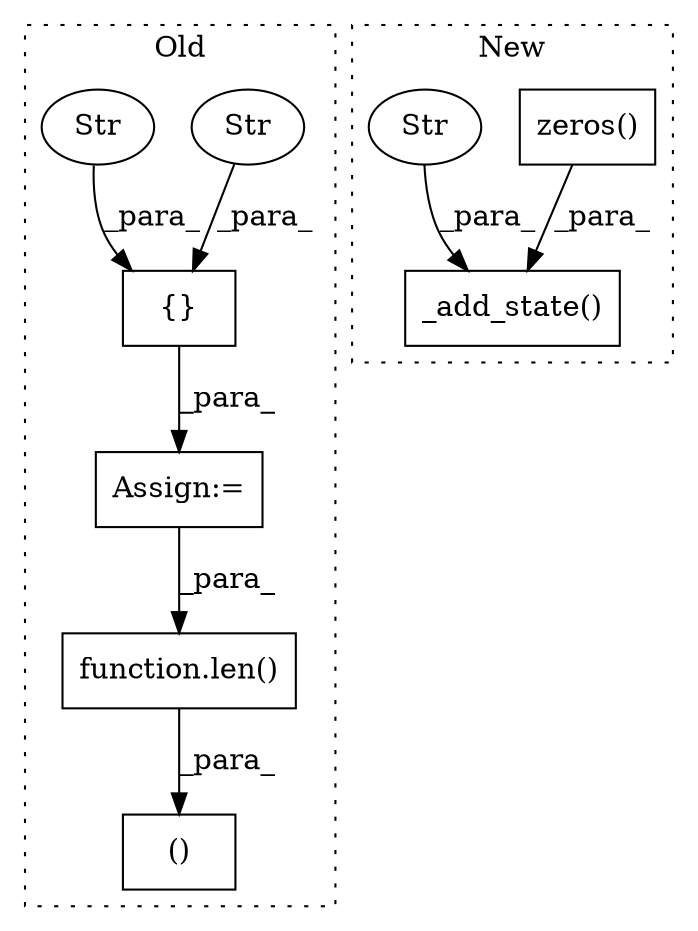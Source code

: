 digraph G {
subgraph cluster0 {
1 [label="function.len()" a="75" s="3240,3255" l="4,1" shape="box"];
3 [label="()" a="54" s="3256" l="15" shape="box"];
4 [label="{}" a="59" s="3032,3153" l="14,0" shape="box"];
5 [label="Assign:=" a="68" s="3029" l="3" shape="box"];
7 [label="Str" a="66" s="3079" l="22" shape="ellipse"];
8 [label="Str" a="66" s="3141" l="12" shape="ellipse"];
label = "Old";
style="dotted";
}
subgraph cluster1 {
2 [label="_add_state()" a="75" s="2753,2864" l="29,109" shape="box"];
6 [label="zeros()" a="75" s="2818,2843" l="12,21" shape="box"];
9 [label="Str" a="66" s="2782" l="22" shape="ellipse"];
label = "New";
style="dotted";
}
1 -> 3 [label="_para_"];
4 -> 5 [label="_para_"];
5 -> 1 [label="_para_"];
6 -> 2 [label="_para_"];
7 -> 4 [label="_para_"];
8 -> 4 [label="_para_"];
9 -> 2 [label="_para_"];
}